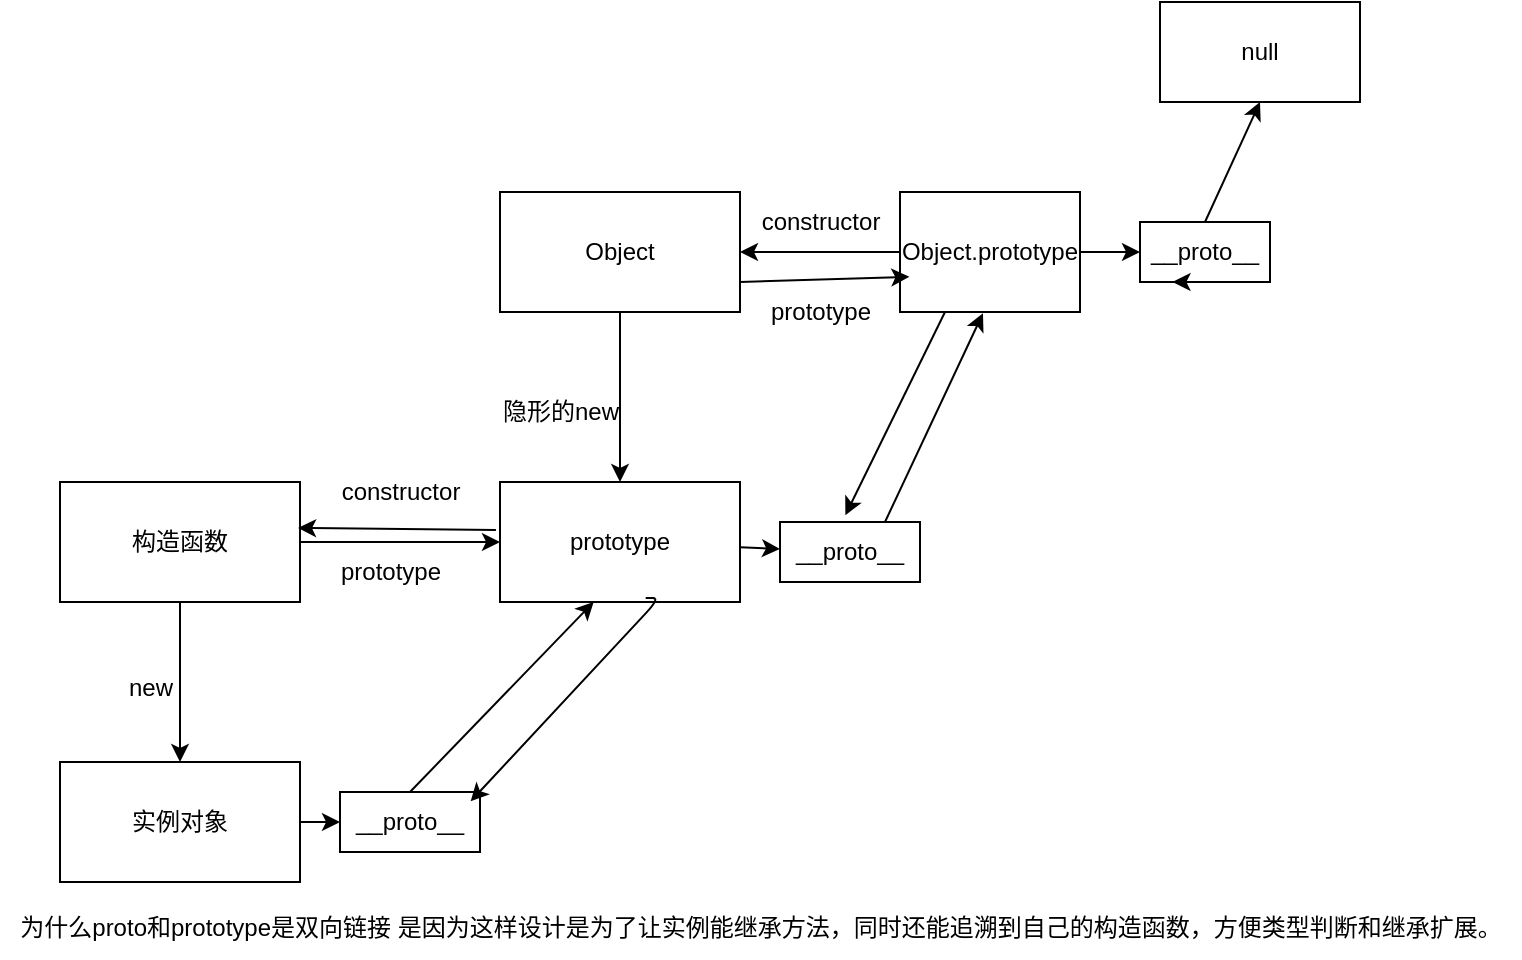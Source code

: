<mxfile>
    <diagram id="eR1t5RT2nEJKmxvXhL5z" name="第 1 页">
        <mxGraphModel dx="603" dy="395" grid="1" gridSize="10" guides="1" tooltips="1" connect="1" arrows="1" fold="1" page="1" pageScale="1" pageWidth="827" pageHeight="1169" math="0" shadow="0">
            <root>
                <mxCell id="0"/>
                <mxCell id="1" parent="0"/>
                <mxCell id="4" value="" style="edgeStyle=none;html=1;" parent="1" source="2" target="3" edge="1">
                    <mxGeometry relative="1" as="geometry"/>
                </mxCell>
                <mxCell id="7" value="" style="edgeStyle=none;html=1;" parent="1" source="2" target="6" edge="1">
                    <mxGeometry relative="1" as="geometry"/>
                </mxCell>
                <mxCell id="2" value="构造函数" style="whiteSpace=wrap;html=1;" parent="1" vertex="1">
                    <mxGeometry x="60" y="300" width="120" height="60" as="geometry"/>
                </mxCell>
                <mxCell id="30" value="" style="edgeStyle=none;html=1;" edge="1" parent="1" source="3" target="29">
                    <mxGeometry relative="1" as="geometry"/>
                </mxCell>
                <mxCell id="3" value="实例对象" style="whiteSpace=wrap;html=1;" parent="1" vertex="1">
                    <mxGeometry x="60" y="440" width="120" height="60" as="geometry"/>
                </mxCell>
                <mxCell id="5" value="new" style="text;html=1;align=center;verticalAlign=middle;resizable=0;points=[];autosize=1;strokeColor=none;fillColor=none;" parent="1" vertex="1">
                    <mxGeometry x="80" y="388" width="50" height="30" as="geometry"/>
                </mxCell>
                <mxCell id="36" value="" style="edgeStyle=none;html=1;" edge="1" parent="1" source="6" target="35">
                    <mxGeometry relative="1" as="geometry"/>
                </mxCell>
                <mxCell id="6" value="prototype" style="whiteSpace=wrap;html=1;" parent="1" vertex="1">
                    <mxGeometry x="280" y="300" width="120" height="60" as="geometry"/>
                </mxCell>
                <mxCell id="11" value="" style="edgeStyle=none;orthogonalLoop=1;jettySize=auto;html=1;entryX=0.992;entryY=0.383;entryDx=0;entryDy=0;entryPerimeter=0;exitX=-0.017;exitY=0.4;exitDx=0;exitDy=0;exitPerimeter=0;" parent="1" source="6" target="2" edge="1">
                    <mxGeometry width="100" relative="1" as="geometry">
                        <mxPoint x="170" y="150" as="sourcePoint"/>
                        <mxPoint x="270" y="150" as="targetPoint"/>
                        <Array as="points"/>
                    </mxGeometry>
                </mxCell>
                <mxCell id="17" value="" style="edgeStyle=none;html=1;" parent="1" source="14" target="16" edge="1">
                    <mxGeometry relative="1" as="geometry"/>
                </mxCell>
                <mxCell id="41" value="" style="edgeStyle=none;html=1;" edge="1" parent="1" source="14" target="40">
                    <mxGeometry relative="1" as="geometry"/>
                </mxCell>
                <mxCell id="14" value="Object.prototype" style="whiteSpace=wrap;html=1;" parent="1" vertex="1">
                    <mxGeometry x="480" y="155" width="90" height="60" as="geometry"/>
                </mxCell>
                <mxCell id="27" style="edgeStyle=none;html=1;exitX=0.5;exitY=1;exitDx=0;exitDy=0;" edge="1" parent="1" source="16" target="6">
                    <mxGeometry relative="1" as="geometry"/>
                </mxCell>
                <mxCell id="16" value="Object" style="whiteSpace=wrap;html=1;" parent="1" vertex="1">
                    <mxGeometry x="280" y="155" width="120" height="60" as="geometry"/>
                </mxCell>
                <mxCell id="25" value="null" style="whiteSpace=wrap;html=1;" parent="1" vertex="1">
                    <mxGeometry x="610" y="60" width="100" height="50" as="geometry"/>
                </mxCell>
                <mxCell id="28" value="隐形的new" style="text;html=1;align=center;verticalAlign=middle;resizable=0;points=[];autosize=1;strokeColor=none;fillColor=none;" vertex="1" parent="1">
                    <mxGeometry x="270" y="250" width="80" height="30" as="geometry"/>
                </mxCell>
                <mxCell id="29" value="__proto__" style="whiteSpace=wrap;html=1;" vertex="1" parent="1">
                    <mxGeometry x="200" y="455" width="70" height="30" as="geometry"/>
                </mxCell>
                <mxCell id="33" style="edgeStyle=none;html=1;exitX=0.5;exitY=0;exitDx=0;exitDy=0;entryX=0.051;entryY=1.036;entryDx=0;entryDy=0;entryPerimeter=0;" edge="1" parent="1" source="29">
                    <mxGeometry relative="1" as="geometry">
                        <mxPoint x="293.19" y="452.84" as="sourcePoint"/>
                        <mxPoint x="326.81" y="360.0" as="targetPoint"/>
                    </mxGeometry>
                </mxCell>
                <mxCell id="34" style="edgeStyle=none;html=1;exitX=0.607;exitY=0.967;exitDx=0;exitDy=0;entryX=0.933;entryY=0.156;entryDx=0;entryDy=0;entryPerimeter=0;exitPerimeter=0;" edge="1" parent="1" source="6" target="29">
                    <mxGeometry relative="1" as="geometry">
                        <Array as="points">
                            <mxPoint x="360" y="358"/>
                        </Array>
                    </mxGeometry>
                </mxCell>
                <mxCell id="35" value="__proto__" style="whiteSpace=wrap;html=1;" vertex="1" parent="1">
                    <mxGeometry x="420" y="320" width="70" height="30" as="geometry"/>
                </mxCell>
                <mxCell id="38" style="edgeStyle=none;html=1;exitX=0.25;exitY=1;exitDx=0;exitDy=0;entryX=0.467;entryY=-0.114;entryDx=0;entryDy=0;entryPerimeter=0;" edge="1" parent="1" source="14" target="35">
                    <mxGeometry relative="1" as="geometry"/>
                </mxCell>
                <mxCell id="39" style="edgeStyle=none;html=1;exitX=0.75;exitY=0;exitDx=0;exitDy=0;entryX=0.461;entryY=1.01;entryDx=0;entryDy=0;entryPerimeter=0;" edge="1" parent="1" source="35" target="14">
                    <mxGeometry relative="1" as="geometry"/>
                </mxCell>
                <mxCell id="42" style="edgeStyle=none;html=1;exitX=0.5;exitY=0;exitDx=0;exitDy=0;entryX=0.5;entryY=1;entryDx=0;entryDy=0;" edge="1" parent="1" source="40" target="25">
                    <mxGeometry relative="1" as="geometry"/>
                </mxCell>
                <mxCell id="40" value="__proto__" style="whiteSpace=wrap;html=1;" vertex="1" parent="1">
                    <mxGeometry x="600" y="170" width="65" height="30" as="geometry"/>
                </mxCell>
                <mxCell id="43" value="为什么proto和prototype是双向链接 是因为这样设计是为了让实例能继承方法，同时还能追溯到自己的构造函数，方便类型判断和继承扩展。" style="text;html=1;align=center;verticalAlign=middle;resizable=0;points=[];autosize=1;strokeColor=none;fillColor=none;" vertex="1" parent="1">
                    <mxGeometry x="30" y="508" width="760" height="30" as="geometry"/>
                </mxCell>
                <mxCell id="44" value="constructor" style="text;html=1;align=center;verticalAlign=middle;resizable=0;points=[];autosize=1;strokeColor=none;fillColor=none;" vertex="1" parent="1">
                    <mxGeometry x="190" y="290" width="80" height="30" as="geometry"/>
                </mxCell>
                <mxCell id="46" value="prototype" style="text;html=1;align=center;verticalAlign=middle;resizable=0;points=[];autosize=1;strokeColor=none;fillColor=none;" vertex="1" parent="1">
                    <mxGeometry x="190" y="330" width="70" height="30" as="geometry"/>
                </mxCell>
                <mxCell id="47" style="edgeStyle=none;html=1;exitX=1;exitY=0.75;exitDx=0;exitDy=0;entryX=0.052;entryY=0.707;entryDx=0;entryDy=0;entryPerimeter=0;" edge="1" parent="1" source="16" target="14">
                    <mxGeometry relative="1" as="geometry"/>
                </mxCell>
                <mxCell id="48" value="constructor" style="text;html=1;align=center;verticalAlign=middle;resizable=0;points=[];autosize=1;strokeColor=none;fillColor=none;" vertex="1" parent="1">
                    <mxGeometry x="400" y="155" width="80" height="30" as="geometry"/>
                </mxCell>
                <mxCell id="49" value="prototype" style="text;html=1;align=center;verticalAlign=middle;resizable=0;points=[];autosize=1;strokeColor=none;fillColor=none;" vertex="1" parent="1">
                    <mxGeometry x="405" y="200" width="70" height="30" as="geometry"/>
                </mxCell>
                <mxCell id="50" style="edgeStyle=none;html=1;exitX=0.5;exitY=1;exitDx=0;exitDy=0;entryX=0.25;entryY=1;entryDx=0;entryDy=0;" edge="1" parent="1" source="40" target="40">
                    <mxGeometry relative="1" as="geometry"/>
                </mxCell>
            </root>
        </mxGraphModel>
    </diagram>
</mxfile>